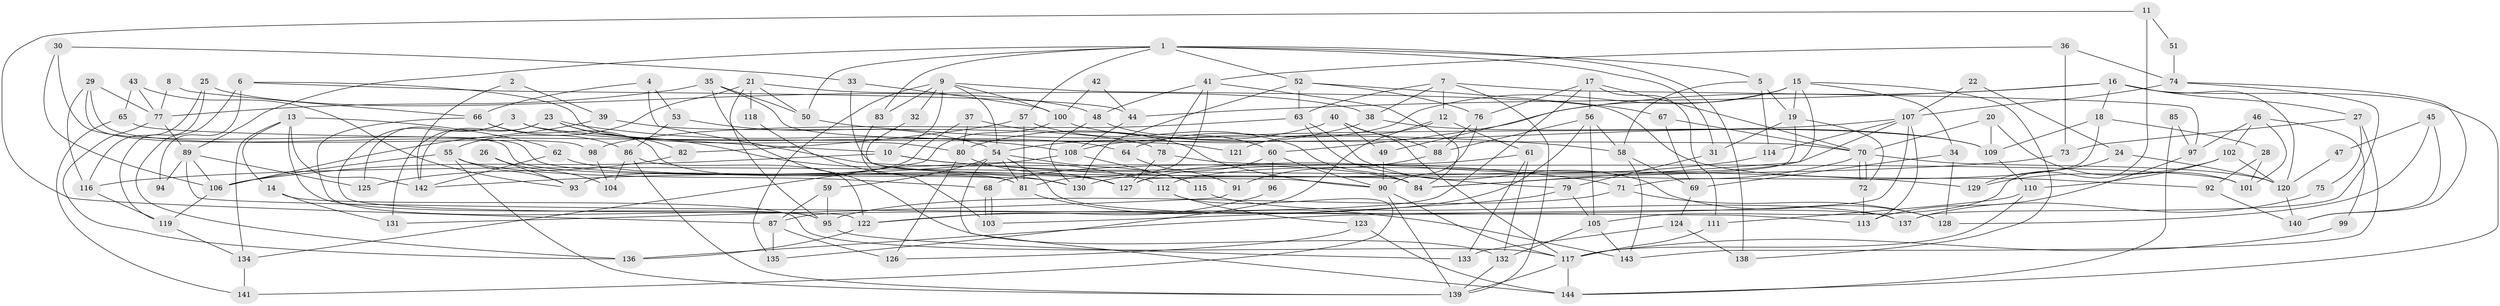 // Generated by graph-tools (version 1.1) at 2025/26/03/09/25 03:26:21]
// undirected, 144 vertices, 288 edges
graph export_dot {
graph [start="1"]
  node [color=gray90,style=filled];
  1;
  2;
  3;
  4;
  5;
  6;
  7;
  8;
  9;
  10;
  11;
  12;
  13;
  14;
  15;
  16;
  17;
  18;
  19;
  20;
  21;
  22;
  23;
  24;
  25;
  26;
  27;
  28;
  29;
  30;
  31;
  32;
  33;
  34;
  35;
  36;
  37;
  38;
  39;
  40;
  41;
  42;
  43;
  44;
  45;
  46;
  47;
  48;
  49;
  50;
  51;
  52;
  53;
  54;
  55;
  56;
  57;
  58;
  59;
  60;
  61;
  62;
  63;
  64;
  65;
  66;
  67;
  68;
  69;
  70;
  71;
  72;
  73;
  74;
  75;
  76;
  77;
  78;
  79;
  80;
  81;
  82;
  83;
  84;
  85;
  86;
  87;
  88;
  89;
  90;
  91;
  92;
  93;
  94;
  95;
  96;
  97;
  98;
  99;
  100;
  101;
  102;
  103;
  104;
  105;
  106;
  107;
  108;
  109;
  110;
  111;
  112;
  113;
  114;
  115;
  116;
  117;
  118;
  119;
  120;
  121;
  122;
  123;
  124;
  125;
  126;
  127;
  128;
  129;
  130;
  131;
  132;
  133;
  134;
  135;
  136;
  137;
  138;
  139;
  140;
  141;
  142;
  143;
  144;
  1 -- 31;
  1 -- 52;
  1 -- 5;
  1 -- 50;
  1 -- 57;
  1 -- 83;
  1 -- 89;
  1 -- 138;
  2 -- 39;
  2 -- 142;
  3 -- 122;
  3 -- 125;
  3 -- 10;
  3 -- 64;
  4 -- 84;
  4 -- 66;
  4 -- 53;
  5 -- 19;
  5 -- 58;
  5 -- 114;
  6 -- 44;
  6 -- 80;
  6 -- 94;
  6 -- 136;
  7 -- 139;
  7 -- 38;
  7 -- 12;
  7 -- 63;
  7 -- 97;
  8 -- 77;
  8 -- 66;
  9 -- 135;
  9 -- 83;
  9 -- 10;
  9 -- 32;
  9 -- 54;
  9 -- 92;
  9 -- 100;
  10 -- 71;
  10 -- 106;
  10 -- 129;
  11 -- 105;
  11 -- 87;
  11 -- 51;
  12 -- 61;
  12 -- 121;
  12 -- 135;
  13 -- 95;
  13 -- 134;
  13 -- 14;
  13 -- 62;
  13 -- 142;
  14 -- 131;
  14 -- 117;
  15 -- 34;
  15 -- 84;
  15 -- 19;
  15 -- 49;
  15 -- 64;
  15 -- 138;
  16 -- 27;
  16 -- 18;
  16 -- 44;
  16 -- 60;
  16 -- 120;
  16 -- 144;
  17 -- 111;
  17 -- 56;
  17 -- 70;
  17 -- 76;
  17 -- 87;
  18 -- 71;
  18 -- 109;
  18 -- 28;
  19 -- 127;
  19 -- 31;
  19 -- 72;
  20 -- 101;
  20 -- 70;
  20 -- 109;
  21 -- 55;
  21 -- 95;
  21 -- 38;
  21 -- 50;
  21 -- 118;
  22 -- 24;
  22 -- 107;
  23 -- 142;
  23 -- 112;
  23 -- 82;
  23 -- 108;
  23 -- 131;
  24 -- 120;
  24 -- 129;
  25 -- 116;
  25 -- 48;
  25 -- 119;
  26 -- 93;
  26 -- 104;
  27 -- 143;
  27 -- 73;
  27 -- 75;
  28 -- 92;
  28 -- 101;
  29 -- 130;
  29 -- 77;
  29 -- 98;
  29 -- 116;
  30 -- 106;
  30 -- 33;
  30 -- 81;
  31 -- 79;
  32 -- 90;
  33 -- 84;
  33 -- 100;
  34 -- 128;
  34 -- 69;
  35 -- 132;
  35 -- 50;
  35 -- 77;
  35 -- 121;
  36 -- 41;
  36 -- 74;
  36 -- 73;
  37 -- 80;
  37 -- 90;
  37 -- 93;
  38 -- 109;
  38 -- 54;
  39 -- 78;
  39 -- 106;
  40 -- 117;
  40 -- 88;
  40 -- 49;
  40 -- 80;
  41 -- 81;
  41 -- 84;
  41 -- 48;
  41 -- 78;
  42 -- 100;
  42 -- 44;
  43 -- 77;
  43 -- 93;
  43 -- 65;
  44 -- 108;
  45 -- 128;
  45 -- 140;
  45 -- 47;
  46 -- 101;
  46 -- 97;
  46 -- 99;
  46 -- 102;
  47 -- 120;
  48 -- 60;
  48 -- 130;
  49 -- 90;
  50 -- 58;
  51 -- 74;
  52 -- 67;
  52 -- 76;
  52 -- 63;
  52 -- 130;
  53 -- 54;
  53 -- 86;
  54 -- 59;
  54 -- 81;
  54 -- 115;
  54 -- 137;
  54 -- 144;
  55 -- 139;
  55 -- 106;
  55 -- 68;
  55 -- 93;
  56 -- 122;
  56 -- 58;
  56 -- 88;
  56 -- 105;
  57 -- 81;
  57 -- 82;
  57 -- 84;
  58 -- 69;
  58 -- 143;
  59 -- 87;
  59 -- 95;
  60 -- 90;
  60 -- 96;
  60 -- 127;
  61 -- 132;
  61 -- 68;
  61 -- 133;
  62 -- 142;
  62 -- 127;
  63 -- 79;
  63 -- 98;
  63 -- 128;
  64 -- 91;
  65 -- 70;
  65 -- 141;
  66 -- 81;
  66 -- 86;
  66 -- 95;
  67 -- 69;
  67 -- 70;
  68 -- 103;
  68 -- 103;
  69 -- 124;
  70 -- 72;
  70 -- 72;
  70 -- 84;
  70 -- 120;
  71 -- 95;
  71 -- 128;
  72 -- 113;
  73 -- 116;
  74 -- 137;
  74 -- 107;
  74 -- 140;
  75 -- 137;
  76 -- 90;
  76 -- 88;
  77 -- 89;
  77 -- 136;
  78 -- 127;
  78 -- 101;
  79 -- 105;
  79 -- 103;
  80 -- 127;
  80 -- 126;
  81 -- 143;
  82 -- 125;
  83 -- 103;
  85 -- 144;
  85 -- 97;
  86 -- 139;
  86 -- 104;
  86 -- 122;
  87 -- 126;
  87 -- 135;
  88 -- 91;
  89 -- 113;
  89 -- 94;
  89 -- 106;
  89 -- 125;
  90 -- 117;
  90 -- 139;
  91 -- 131;
  92 -- 140;
  95 -- 133;
  96 -- 122;
  97 -- 113;
  98 -- 104;
  99 -- 117;
  100 -- 109;
  100 -- 134;
  102 -- 120;
  102 -- 110;
  102 -- 129;
  105 -- 143;
  105 -- 132;
  106 -- 119;
  107 -- 114;
  107 -- 136;
  107 -- 108;
  107 -- 112;
  107 -- 113;
  108 -- 115;
  108 -- 142;
  109 -- 110;
  110 -- 117;
  110 -- 111;
  111 -- 117;
  112 -- 141;
  112 -- 123;
  114 -- 130;
  115 -- 137;
  116 -- 119;
  117 -- 144;
  117 -- 139;
  118 -- 130;
  119 -- 134;
  120 -- 140;
  122 -- 136;
  123 -- 144;
  123 -- 126;
  124 -- 138;
  124 -- 133;
  132 -- 139;
  134 -- 141;
}
